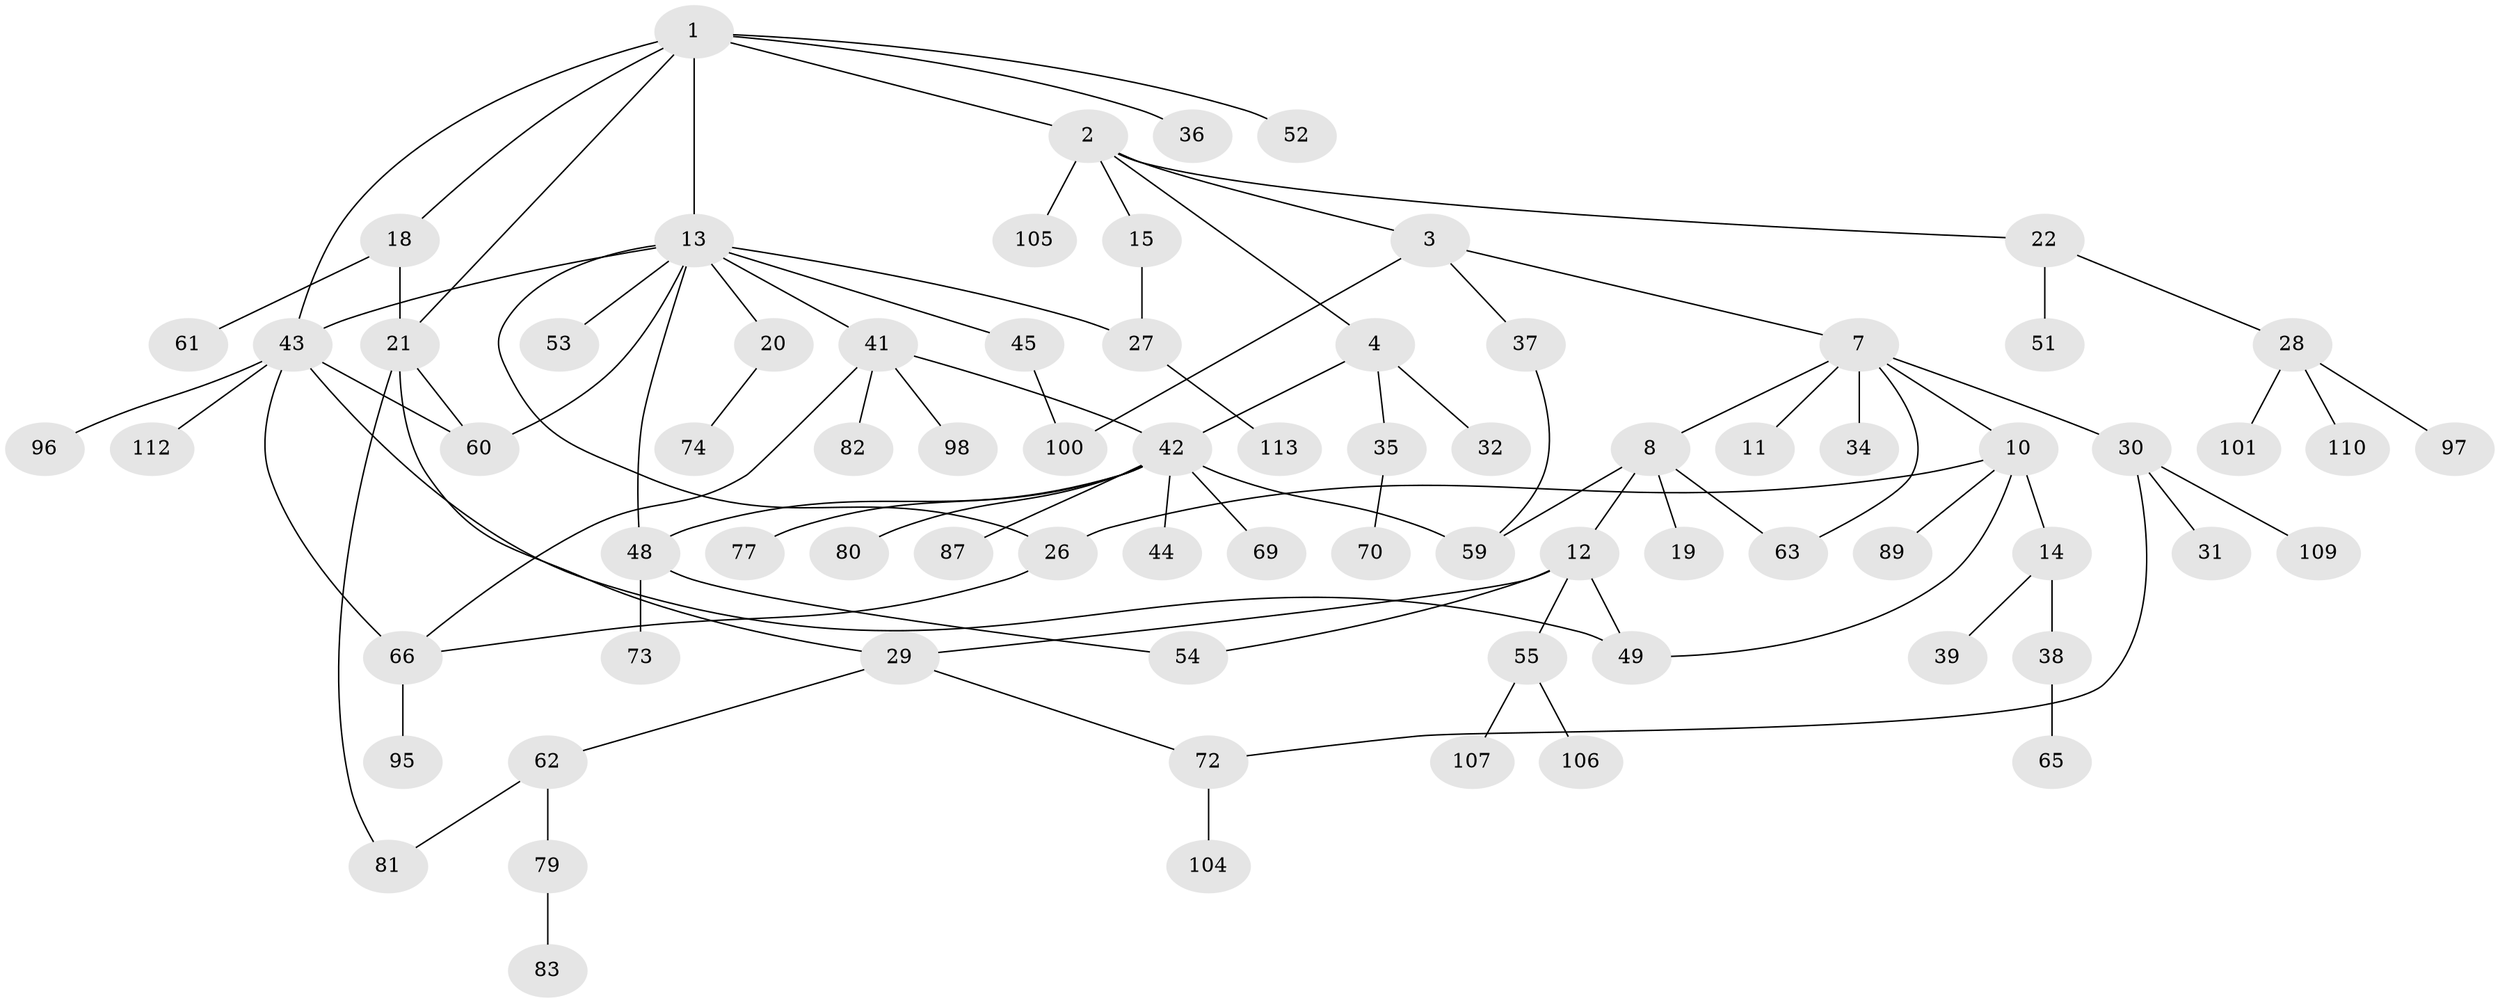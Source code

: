 // original degree distribution, {5: 0.035398230088495575, 6: 0.04424778761061947, 4: 0.061946902654867256, 2: 0.2920353982300885, 7: 0.035398230088495575, 1: 0.3805309734513274, 3: 0.1504424778761062}
// Generated by graph-tools (version 1.1) at 2025/10/02/27/25 16:10:54]
// undirected, 76 vertices, 95 edges
graph export_dot {
graph [start="1"]
  node [color=gray90,style=filled];
  1 [super="+9"];
  2 [super="+5"];
  3 [super="+6"];
  4 [super="+24"];
  7 [super="+16"];
  8 [super="+58"];
  10 [super="+99"];
  11;
  12 [super="+17"];
  13 [super="+25"];
  14;
  15 [super="+68"];
  18;
  19;
  20 [super="+23"];
  21 [super="+56"];
  22;
  26 [super="+40"];
  27 [super="+92"];
  28 [super="+78"];
  29 [super="+33"];
  30 [super="+71"];
  31;
  32 [super="+46"];
  34;
  35 [super="+47"];
  36;
  37;
  38;
  39 [super="+50"];
  41 [super="+88"];
  42 [super="+67"];
  43 [super="+93"];
  44;
  45 [super="+103"];
  48;
  49 [super="+111"];
  51 [super="+57"];
  52;
  53;
  54 [super="+64"];
  55 [super="+102"];
  59 [super="+90"];
  60;
  61;
  62 [super="+75"];
  63;
  65 [super="+91"];
  66;
  69 [super="+76"];
  70;
  72 [super="+86"];
  73 [super="+85"];
  74;
  77;
  79;
  80;
  81 [super="+94"];
  82 [super="+84"];
  83;
  87 [super="+108"];
  89;
  95;
  96;
  97;
  98;
  100;
  101;
  104;
  105;
  106;
  107;
  109;
  110;
  112;
  113;
  1 -- 2;
  1 -- 52;
  1 -- 21;
  1 -- 13 [weight=2];
  1 -- 18;
  1 -- 36;
  1 -- 43;
  2 -- 3;
  2 -- 4;
  2 -- 22;
  2 -- 105;
  2 -- 15;
  3 -- 7;
  3 -- 37;
  3 -- 100;
  4 -- 32;
  4 -- 42;
  4 -- 35;
  7 -- 8;
  7 -- 10;
  7 -- 11;
  7 -- 34;
  7 -- 63;
  7 -- 30;
  8 -- 12;
  8 -- 19;
  8 -- 63;
  8 -- 59;
  10 -- 14;
  10 -- 26;
  10 -- 49;
  10 -- 89;
  12 -- 49;
  12 -- 55;
  12 -- 29;
  12 -- 54;
  13 -- 20;
  13 -- 41;
  13 -- 48;
  13 -- 60;
  13 -- 26;
  13 -- 45;
  13 -- 53;
  13 -- 27;
  13 -- 43;
  14 -- 38;
  14 -- 39;
  15 -- 27;
  18 -- 21;
  18 -- 61;
  20 -- 74;
  21 -- 29;
  21 -- 60;
  21 -- 81;
  22 -- 28;
  22 -- 51;
  26 -- 66;
  27 -- 113;
  28 -- 97;
  28 -- 101;
  28 -- 110;
  29 -- 62;
  29 -- 72;
  30 -- 31;
  30 -- 72;
  30 -- 109;
  35 -- 70;
  37 -- 59;
  38 -- 65;
  41 -- 42;
  41 -- 66;
  41 -- 82;
  41 -- 98;
  42 -- 44;
  42 -- 59;
  42 -- 69;
  42 -- 87;
  42 -- 48;
  42 -- 80;
  42 -- 77;
  43 -- 96;
  43 -- 112;
  43 -- 60;
  43 -- 66;
  43 -- 49;
  45 -- 100;
  48 -- 54;
  48 -- 73;
  55 -- 107;
  55 -- 106;
  62 -- 79;
  62 -- 81;
  66 -- 95;
  72 -- 104;
  79 -- 83;
}
